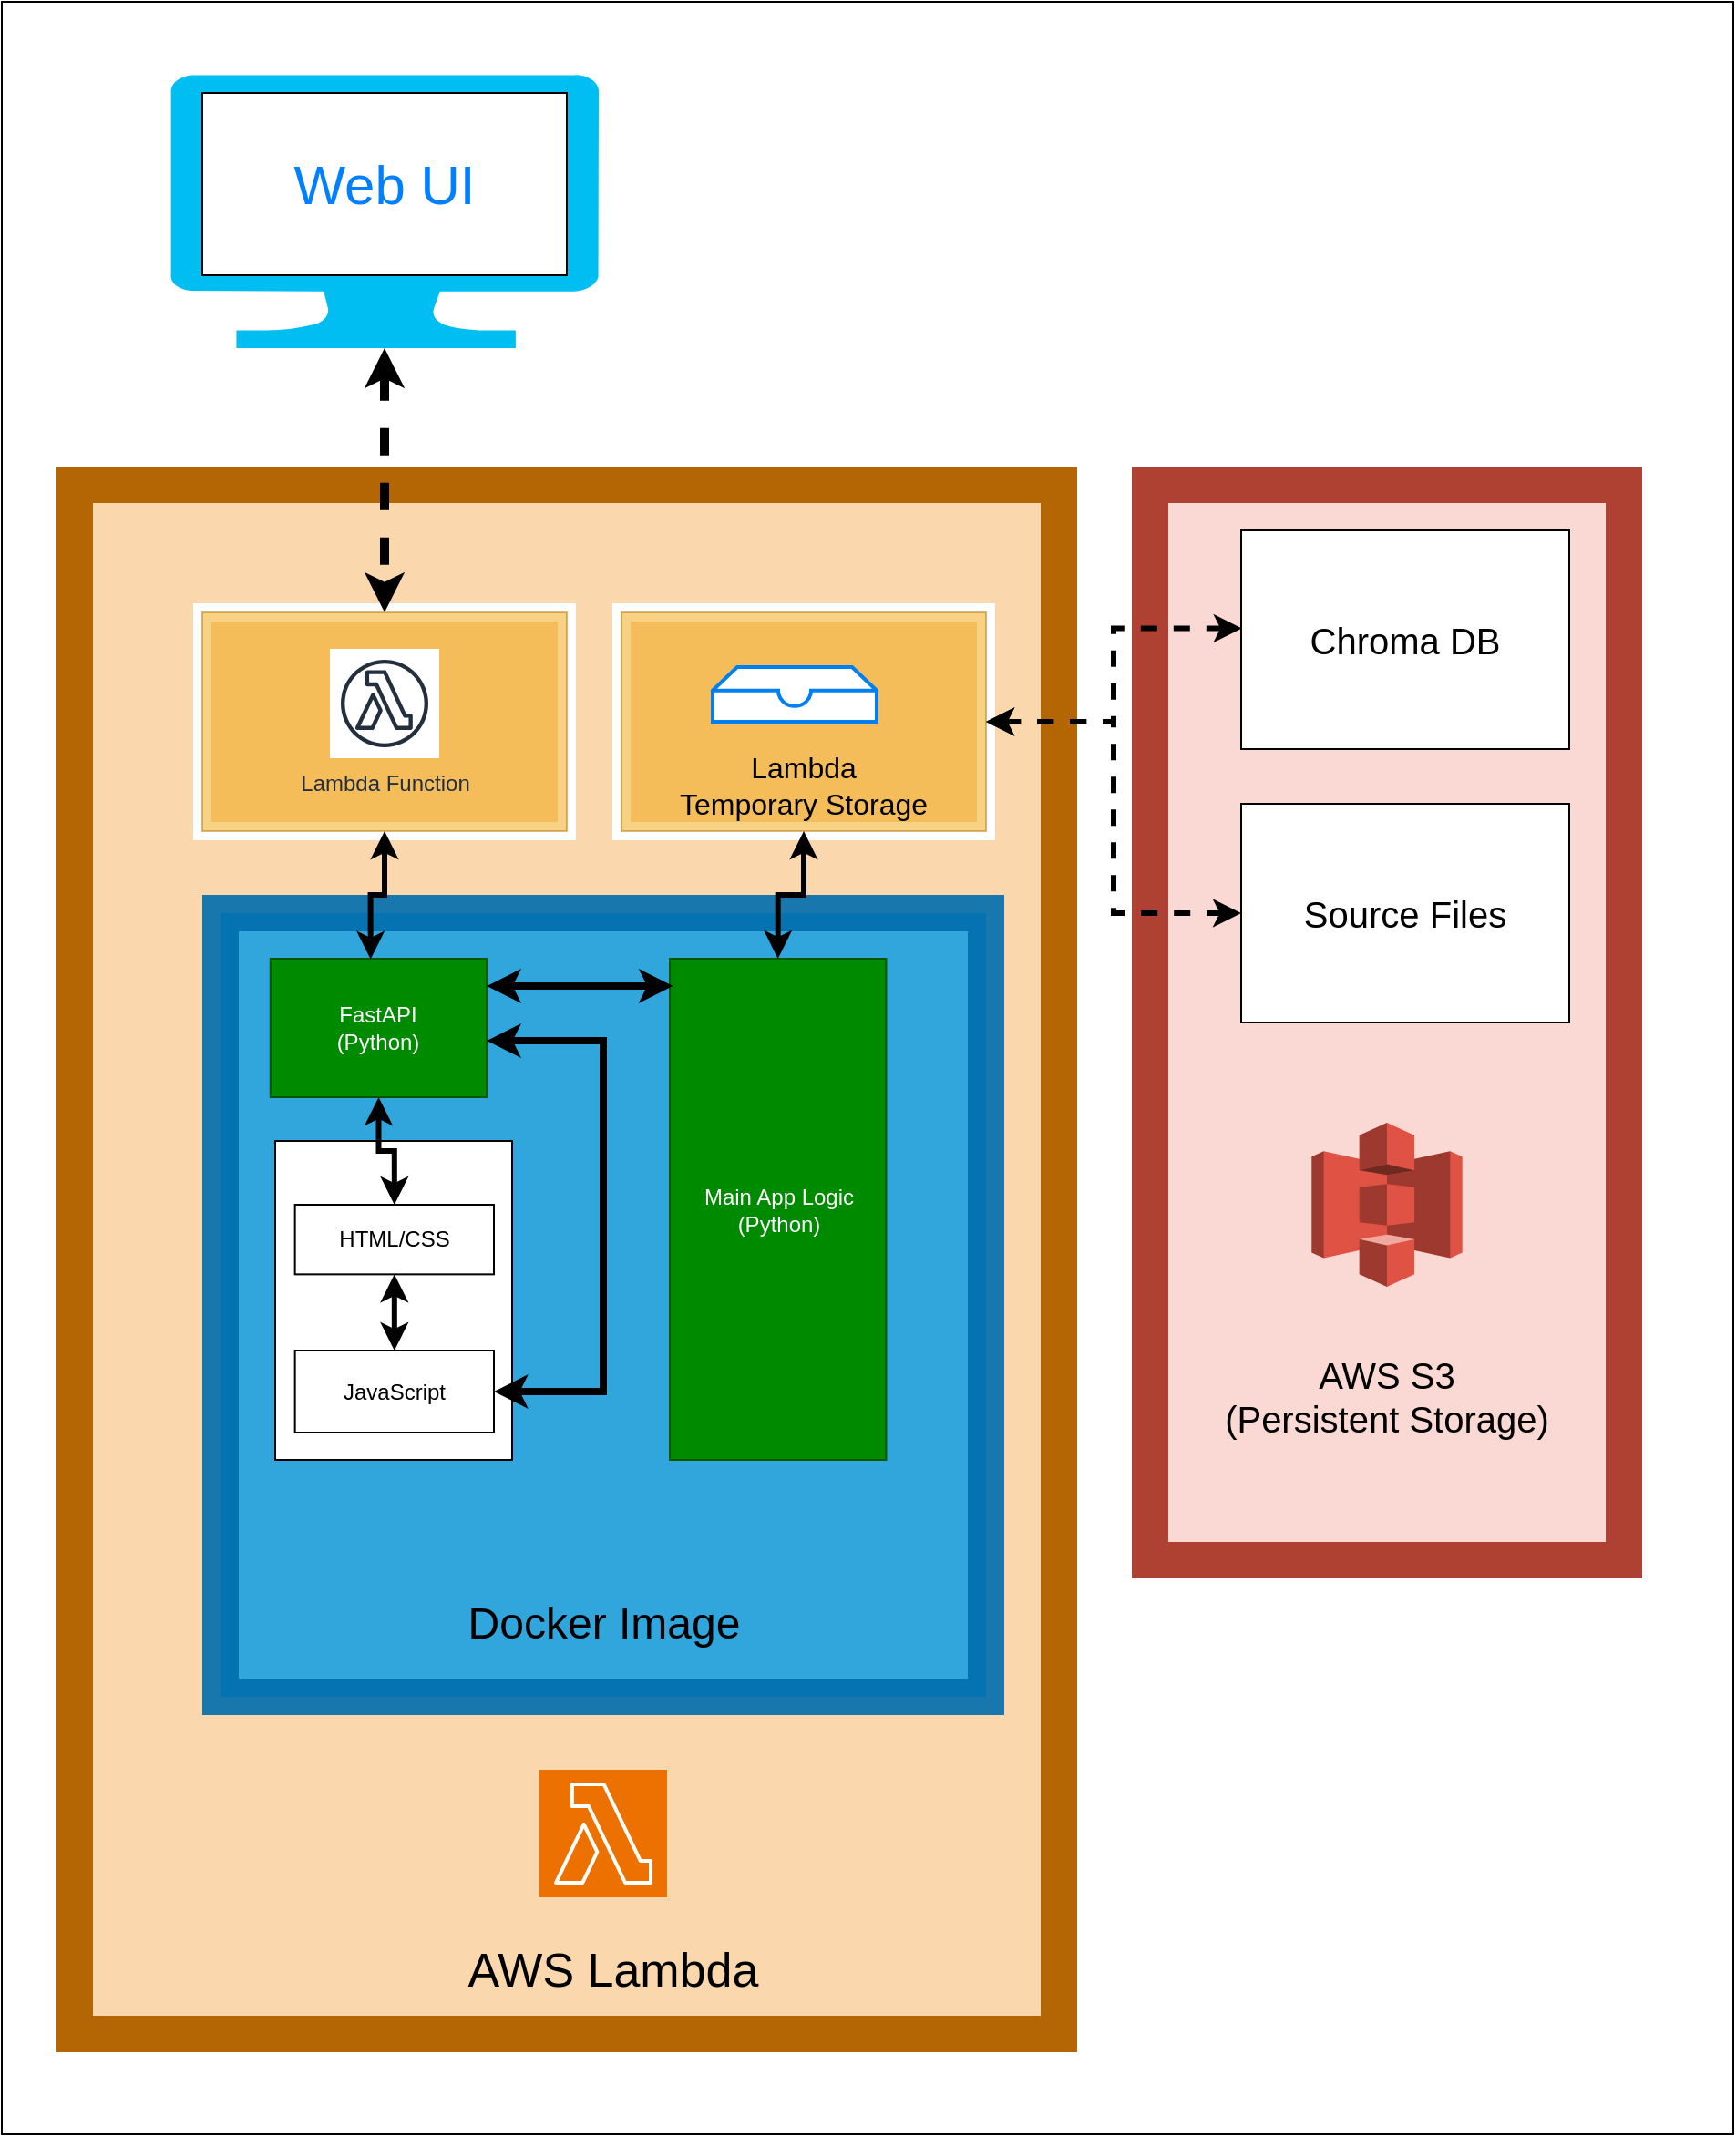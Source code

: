 <mxfile version="24.7.17">
  <diagram id="a45cf8ec-cd66-6f27-3ac3-be6e809c9e4a" name="Page-1">
    <mxGraphModel dx="2431" dy="2481" grid="1" gridSize="10" guides="1" tooltips="1" connect="1" arrows="1" fold="1" page="1" pageScale="1" pageWidth="827" pageHeight="1169" background="none" math="0" shadow="0">
      <root>
        <mxCell id="0" />
        <mxCell id="1" parent="0" />
        <mxCell id="lJZOaMymCIQJNzSz8oK8-2" value="" style="rounded=0;whiteSpace=wrap;html=1;" parent="1" vertex="1">
          <mxGeometry y="-10" width="950" height="1170" as="geometry" />
        </mxCell>
        <mxCell id="oLcMOep0eMBUiPj0TahM-32" value="" style="group" parent="1" vertex="1" connectable="0">
          <mxGeometry x="40" y="255" width="590" height="850" as="geometry" />
        </mxCell>
        <mxCell id="7Se1nO7PinD7EC3BLPlt-235" value="" style="rounded=0;whiteSpace=wrap;html=1;fillColor=#fad7ac;strokeColor=#b46504;strokeWidth=20;fillStyle=auto;" parent="oLcMOep0eMBUiPj0TahM-32" vertex="1">
          <mxGeometry width="540" height="850" as="geometry" />
        </mxCell>
        <mxCell id="7Se1nO7PinD7EC3BLPlt-236" value="" style="sketch=0;points=[[0,0,0],[0.25,0,0],[0.5,0,0],[0.75,0,0],[1,0,0],[0,1,0],[0.25,1,0],[0.5,1,0],[0.75,1,0],[1,1,0],[0,0.25,0],[0,0.5,0],[0,0.75,0],[1,0.25,0],[1,0.5,0],[1,0.75,0]];outlineConnect=0;fontColor=#232F3E;fillColor=#ED7100;strokeColor=#ffffff;dashed=0;verticalLabelPosition=bottom;verticalAlign=top;align=center;html=1;fontSize=12;fontStyle=0;aspect=fixed;shape=mxgraph.aws4.resourceIcon;resIcon=mxgraph.aws4.lambda;" parent="oLcMOep0eMBUiPj0TahM-32" vertex="1">
          <mxGeometry x="255" y="705" width="70" height="70" as="geometry" />
        </mxCell>
        <mxCell id="7Se1nO7PinD7EC3BLPlt-237" value="&lt;font style=&quot;font-size: 26px;&quot;&gt;AWS Lambda&lt;/font&gt;" style="text;html=1;align=center;verticalAlign=middle;resizable=0;points=[];autosize=1;strokeColor=none;fillColor=none;" parent="oLcMOep0eMBUiPj0TahM-32" vertex="1">
          <mxGeometry x="205" y="795" width="180" height="40" as="geometry" />
        </mxCell>
        <mxCell id="oLcMOep0eMBUiPj0TahM-33" value="" style="group;fillColor=none;" parent="oLcMOep0eMBUiPj0TahM-32" vertex="1" connectable="0">
          <mxGeometry x="80" y="235" width="420" height="430" as="geometry" />
        </mxCell>
        <mxCell id="7Se1nO7PinD7EC3BLPlt-207" value="&lt;div&gt;&lt;br&gt;&lt;/div&gt;" style="rounded=0;whiteSpace=wrap;html=1;strokeWidth=20;fillColor=#1ba1e2;strokeColor=#006EAF;opacity=90;fontColor=#ffffff;" parent="oLcMOep0eMBUiPj0TahM-33" vertex="1">
          <mxGeometry width="420" height="430" as="geometry" />
        </mxCell>
        <mxCell id="7Se1nO7PinD7EC3BLPlt-231" value="" style="group" parent="oLcMOep0eMBUiPj0TahM-33" vertex="1" connectable="0">
          <mxGeometry x="27.391" y="25" width="118.696" height="95" as="geometry" />
        </mxCell>
        <mxCell id="7Se1nO7PinD7EC3BLPlt-232" value="" style="group" parent="7Se1nO7PinD7EC3BLPlt-231" vertex="1" connectable="0">
          <mxGeometry width="118.696" height="95" as="geometry" />
        </mxCell>
        <mxCell id="7Se1nO7PinD7EC3BLPlt-199" value="FastAPI&lt;br&gt;(Python)" style="whiteSpace=wrap;html=1;align=center;fillColor=#008a00;strokeColor=#005700;fontColor=#ffffff;" parent="7Se1nO7PinD7EC3BLPlt-232" vertex="1">
          <mxGeometry width="118.696" height="76" as="geometry" />
        </mxCell>
        <mxCell id="oLcMOep0eMBUiPj0TahM-47" value="&lt;div&gt;Main App Logic&lt;br&gt;(Python)&lt;/div&gt;" style="whiteSpace=wrap;html=1;align=center;fillColor=#008a00;strokeColor=#005700;fontColor=#ffffff;" parent="oLcMOep0eMBUiPj0TahM-33" vertex="1">
          <mxGeometry x="246.522" y="25" width="118.696" height="275" as="geometry" />
        </mxCell>
        <mxCell id="DRos4Y7jfmWZ0MSqq-1r-2" value="&lt;font style=&quot;font-size: 24px;&quot;&gt;Docker Image&lt;/font&gt;" style="rounded=0;whiteSpace=wrap;html=1;fillColor=none;strokeColor=none;" parent="oLcMOep0eMBUiPj0TahM-33" vertex="1">
          <mxGeometry x="130.565" y="360" width="158.87" height="60" as="geometry" />
        </mxCell>
        <mxCell id="DRos4Y7jfmWZ0MSqq-1r-1" value="" style="shape=image;html=1;verticalAlign=top;verticalLabelPosition=bottom;labelBackgroundColor=#ffffff;imageAspect=0;aspect=fixed;image=https://cdn1.iconfinder.com/data/icons/unicons-line-vol-3/24/docker-128.png;imageBorder=none;" parent="oLcMOep0eMBUiPj0TahM-33" vertex="1">
          <mxGeometry x="160.696" y="270" width="98.609" height="98.609" as="geometry" />
        </mxCell>
        <mxCell id="jWthi-lIgdi6el7a4Az8-2" style="edgeStyle=orthogonalEdgeStyle;rounded=0;orthogonalLoop=1;jettySize=auto;html=1;startArrow=classic;startFill=1;strokeWidth=4;" edge="1" parent="oLcMOep0eMBUiPj0TahM-33" source="7Se1nO7PinD7EC3BLPlt-199">
          <mxGeometry relative="1" as="geometry">
            <mxPoint x="248.348" y="40" as="targetPoint" />
            <Array as="points">
              <mxPoint x="248.348" y="40" />
            </Array>
          </mxGeometry>
        </mxCell>
        <mxCell id="7Se1nO7PinD7EC3BLPlt-227" value="" style="group;strokeWidth=10;strokeColor=#FFFFFF;" parent="oLcMOep0eMBUiPj0TahM-32" vertex="1" connectable="0">
          <mxGeometry x="300" y="70" width="200" height="120" as="geometry" />
        </mxCell>
        <mxCell id="7Se1nO7PinD7EC3BLPlt-226" value="" style="whiteSpace=wrap;html=1;fillColor=#f0a30a;fontColor=#000000;strokeColor=#BD7000;opacity=50;" parent="7Se1nO7PinD7EC3BLPlt-227" vertex="1">
          <mxGeometry width="200" height="120" as="geometry" />
        </mxCell>
        <mxCell id="7Se1nO7PinD7EC3BLPlt-222" value="" style="html=1;verticalLabelPosition=bottom;align=center;labelBackgroundColor=#ffffff;verticalAlign=top;strokeWidth=2;strokeColor=#0080F0;shadow=0;dashed=0;shape=mxgraph.ios7.icons.storage;" parent="7Se1nO7PinD7EC3BLPlt-227" vertex="1">
          <mxGeometry x="50" y="30" width="90" height="30" as="geometry" />
        </mxCell>
        <mxCell id="7Se1nO7PinD7EC3BLPlt-224" value="&lt;font style=&quot;font-size: 16px;&quot;&gt;Lambda&lt;br&gt;Temporary Storage&lt;/font&gt;" style="text;html=1;align=center;verticalAlign=middle;whiteSpace=wrap;rounded=0;" parent="7Se1nO7PinD7EC3BLPlt-227" vertex="1">
          <mxGeometry x="10" y="80" width="180" height="30" as="geometry" />
        </mxCell>
        <mxCell id="oLcMOep0eMBUiPj0TahM-50" style="edgeStyle=orthogonalEdgeStyle;rounded=0;orthogonalLoop=1;jettySize=auto;html=1;entryX=0.5;entryY=1;entryDx=0;entryDy=0;strokeWidth=3;startArrow=classic;startFill=1;" parent="oLcMOep0eMBUiPj0TahM-32" source="oLcMOep0eMBUiPj0TahM-47" target="7Se1nO7PinD7EC3BLPlt-226" edge="1">
          <mxGeometry relative="1" as="geometry" />
        </mxCell>
        <mxCell id="oLcMOep0eMBUiPj0TahM-34" value="" style="group" parent="1" vertex="1" connectable="0">
          <mxGeometry x="630" y="255" width="310" height="590" as="geometry" />
        </mxCell>
        <mxCell id="7Se1nO7PinD7EC3BLPlt-206" value="" style="rounded=0;whiteSpace=wrap;html=1;strokeWidth=20;fillColor=#fad9d5;strokeColor=#ae4132;" parent="oLcMOep0eMBUiPj0TahM-34" vertex="1">
          <mxGeometry width="260" height="590" as="geometry" />
        </mxCell>
        <mxCell id="7Se1nO7PinD7EC3BLPlt-248" value="" style="outlineConnect=0;dashed=0;verticalLabelPosition=bottom;verticalAlign=top;align=center;html=1;shape=mxgraph.aws3.s3;fillColor=#E05243;gradientColor=none;" parent="oLcMOep0eMBUiPj0TahM-34" vertex="1">
          <mxGeometry x="88.667" y="350" width="82.667" height="90" as="geometry" />
        </mxCell>
        <mxCell id="7Se1nO7PinD7EC3BLPlt-250" value="&lt;font style=&quot;font-size: 20px;&quot;&gt;AWS S3&lt;br&gt;(Persistent Storage)&lt;/font&gt;" style="rounded=0;whiteSpace=wrap;html=1;strokeColor=none;fillColor=none;" parent="oLcMOep0eMBUiPj0TahM-34" vertex="1">
          <mxGeometry x="6.0" y="460" width="248.0" height="80" as="geometry" />
        </mxCell>
        <mxCell id="7Se1nO7PinD7EC3BLPlt-205" value="&lt;font style=&quot;font-size: 20px;&quot;&gt;Chroma DB&lt;/font&gt;" style="rounded=0;whiteSpace=wrap;html=1;" parent="oLcMOep0eMBUiPj0TahM-34" vertex="1">
          <mxGeometry x="50" y="25" width="180" height="120" as="geometry" />
        </mxCell>
        <mxCell id="7Se1nO7PinD7EC3BLPlt-238" value="&lt;font style=&quot;font-size: 20px;&quot;&gt;Source Files&lt;/font&gt;" style="rounded=0;whiteSpace=wrap;html=1;" parent="oLcMOep0eMBUiPj0TahM-34" vertex="1">
          <mxGeometry x="50" y="175" width="180" height="120" as="geometry" />
        </mxCell>
        <mxCell id="7Se1nO7PinD7EC3BLPlt-234" value="" style="group" parent="1" vertex="1" connectable="0">
          <mxGeometry x="150" y="615" width="130" height="175" as="geometry" />
        </mxCell>
        <mxCell id="7Se1nO7PinD7EC3BLPlt-203" value="" style="rounded=0;whiteSpace=wrap;html=1;" parent="7Se1nO7PinD7EC3BLPlt-234" vertex="1">
          <mxGeometry width="130" height="175.0" as="geometry" />
        </mxCell>
        <mxCell id="oLcMOep0eMBUiPj0TahM-7" style="edgeStyle=orthogonalEdgeStyle;rounded=0;orthogonalLoop=1;jettySize=auto;html=1;entryX=0.5;entryY=0;entryDx=0;entryDy=0;startArrow=classic;startFill=1;strokeWidth=3;" parent="7Se1nO7PinD7EC3BLPlt-234" source="7Se1nO7PinD7EC3BLPlt-200" target="7Se1nO7PinD7EC3BLPlt-201" edge="1">
          <mxGeometry relative="1" as="geometry" />
        </mxCell>
        <mxCell id="7Se1nO7PinD7EC3BLPlt-200" value="HTML/CSS" style="rounded=0;whiteSpace=wrap;html=1;" parent="7Se1nO7PinD7EC3BLPlt-234" vertex="1">
          <mxGeometry x="10.83" y="35" width="109.17" height="38.18" as="geometry" />
        </mxCell>
        <mxCell id="7Se1nO7PinD7EC3BLPlt-201" value="JavaScript" style="whiteSpace=wrap;html=1;" parent="7Se1nO7PinD7EC3BLPlt-234" vertex="1">
          <mxGeometry x="10.83" y="115" width="109.17" height="45" as="geometry" />
        </mxCell>
        <object label="" id="7Se1nO7PinD7EC3BLPlt-175">
          <mxCell style="verticalLabelPosition=bottom;html=1;verticalAlign=top;align=center;strokeColor=none;fillColor=#00BEF2;shape=mxgraph.azure.computer;pointerEvents=1;" parent="1" vertex="1">
            <mxGeometry x="92.5" y="30" width="235" height="150" as="geometry" />
          </mxCell>
        </object>
        <mxCell id="7Se1nO7PinD7EC3BLPlt-230" value="" style="group;strokeColor=#FFFFFF;strokeWidth=10;" parent="1" vertex="1" connectable="0">
          <mxGeometry x="110" y="325" width="200" height="120" as="geometry" />
        </mxCell>
        <mxCell id="7Se1nO7PinD7EC3BLPlt-220" value="" style="whiteSpace=wrap;html=1;fillColor=#f0a30a;fontColor=#000000;strokeColor=#BD7000;opacity=50;" parent="7Se1nO7PinD7EC3BLPlt-230" vertex="1">
          <mxGeometry width="200" height="120" as="geometry" />
        </mxCell>
        <mxCell id="7Se1nO7PinD7EC3BLPlt-218" value="Lambda Function" style="sketch=0;outlineConnect=0;fontColor=#232F3E;gradientColor=none;strokeColor=#232F3E;fillColor=#ffffff;dashed=0;verticalLabelPosition=bottom;verticalAlign=top;align=center;html=1;fontSize=12;fontStyle=0;aspect=fixed;shape=mxgraph.aws4.resourceIcon;resIcon=mxgraph.aws4.lambda_function;" parent="7Se1nO7PinD7EC3BLPlt-230" vertex="1">
          <mxGeometry x="70" y="20" width="60" height="60" as="geometry" />
        </mxCell>
        <mxCell id="oLcMOep0eMBUiPj0TahM-14" style="edgeStyle=orthogonalEdgeStyle;rounded=0;orthogonalLoop=1;jettySize=auto;html=1;entryX=0.002;entryY=0.448;entryDx=0;entryDy=0;entryPerimeter=0;startArrow=classic;startFill=1;dashed=1;strokeWidth=3;" parent="1" source="7Se1nO7PinD7EC3BLPlt-226" target="7Se1nO7PinD7EC3BLPlt-205" edge="1">
          <mxGeometry relative="1" as="geometry" />
        </mxCell>
        <mxCell id="oLcMOep0eMBUiPj0TahM-16" style="edgeStyle=orthogonalEdgeStyle;rounded=0;orthogonalLoop=1;jettySize=auto;html=1;entryX=0;entryY=0.5;entryDx=0;entryDy=0;dashed=1;startArrow=classic;startFill=1;strokeWidth=3;" parent="1" source="7Se1nO7PinD7EC3BLPlt-226" target="7Se1nO7PinD7EC3BLPlt-238" edge="1">
          <mxGeometry relative="1" as="geometry" />
        </mxCell>
        <mxCell id="oLcMOep0eMBUiPj0TahM-28" style="edgeStyle=orthogonalEdgeStyle;rounded=0;orthogonalLoop=1;jettySize=auto;html=1;entryX=0.5;entryY=0;entryDx=0;entryDy=0;startArrow=classic;startFill=1;strokeWidth=3;" parent="1" source="7Se1nO7PinD7EC3BLPlt-199" target="7Se1nO7PinD7EC3BLPlt-200" edge="1">
          <mxGeometry relative="1" as="geometry" />
        </mxCell>
        <mxCell id="oLcMOep0eMBUiPj0TahM-31" style="edgeStyle=orthogonalEdgeStyle;rounded=0;orthogonalLoop=1;jettySize=auto;html=1;entryX=0.5;entryY=0;entryDx=0;entryDy=0;startArrow=classic;startFill=1;dashed=1;strokeWidth=5;" parent="1" source="7Se1nO7PinD7EC3BLPlt-175" target="7Se1nO7PinD7EC3BLPlt-220" edge="1">
          <mxGeometry relative="1" as="geometry" />
        </mxCell>
        <mxCell id="oLcMOep0eMBUiPj0TahM-35" style="edgeStyle=orthogonalEdgeStyle;rounded=0;orthogonalLoop=1;jettySize=auto;html=1;entryX=0.463;entryY=0.004;entryDx=0;entryDy=0;entryPerimeter=0;startArrow=classic;startFill=1;strokeWidth=3;" parent="1" source="7Se1nO7PinD7EC3BLPlt-220" target="7Se1nO7PinD7EC3BLPlt-199" edge="1">
          <mxGeometry relative="1" as="geometry" />
        </mxCell>
        <mxCell id="lJZOaMymCIQJNzSz8oK8-3" value="&lt;font color=&quot;#007fff&quot; style=&quot;font-size: 30px;&quot;&gt;Web UI&lt;/font&gt;" style="rounded=0;whiteSpace=wrap;html=1;" parent="1" vertex="1">
          <mxGeometry x="110" y="40" width="200" height="100" as="geometry" />
        </mxCell>
        <mxCell id="jWthi-lIgdi6el7a4Az8-1" style="edgeStyle=orthogonalEdgeStyle;rounded=0;orthogonalLoop=1;jettySize=auto;html=1;entryX=1;entryY=0.5;entryDx=0;entryDy=0;startArrow=classic;startFill=1;strokeWidth=4;" edge="1" parent="1" source="7Se1nO7PinD7EC3BLPlt-199" target="7Se1nO7PinD7EC3BLPlt-201">
          <mxGeometry relative="1" as="geometry">
            <Array as="points">
              <mxPoint x="330" y="560" />
              <mxPoint x="330" y="752" />
            </Array>
          </mxGeometry>
        </mxCell>
      </root>
    </mxGraphModel>
  </diagram>
</mxfile>
